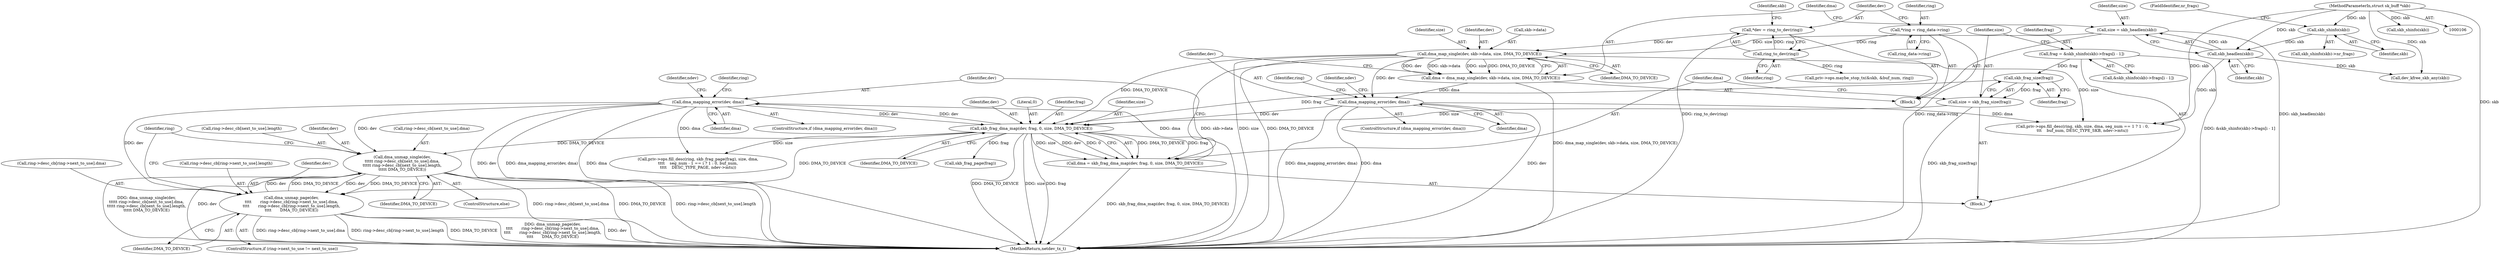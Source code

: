 digraph "0_linux_27463ad99f738ed93c7c8b3e2e5bc8c4853a2ff2_0@pointer" {
"1000395" [label="(Call,dma_unmap_single(dev,\n\t\t\t\t\t ring->desc_cb[next_to_use].dma,\n\t\t\t\t\t ring->desc_cb[next_to_use].length,\n\t\t\t\t\t DMA_TO_DEVICE))"];
"1000255" [label="(Call,dma_mapping_error(dev, dma))"];
"1000248" [label="(Call,skb_frag_dma_map(dev, frag, 0, size, DMA_TO_DEVICE))"];
"1000191" [label="(Call,dma_mapping_error(dev, dma))"];
"1000183" [label="(Call,dma_map_single(dev, skb->data, size, DMA_TO_DEVICE))"];
"1000123" [label="(Call,*dev = ring_to_dev(ring))"];
"1000125" [label="(Call,ring_to_dev(ring))"];
"1000117" [label="(Call,*ring = ring_data->ring)"];
"1000177" [label="(Call,size = skb_headlen(skb))"];
"1000179" [label="(Call,skb_headlen(skb))"];
"1000168" [label="(Call,skb_shinfo(skb))"];
"1000108" [label="(MethodParameterIn,struct sk_buff *skb)"];
"1000181" [label="(Call,dma = dma_map_single(dev, skb->data, size, DMA_TO_DEVICE))"];
"1000244" [label="(Call,skb_frag_size(frag))"];
"1000231" [label="(Call,frag = &skb_shinfo(skb)->frags[i - 1])"];
"1000242" [label="(Call,size = skb_frag_size(frag))"];
"1000246" [label="(Call,dma = skb_frag_dma_map(dev, frag, 0, size, DMA_TO_DEVICE))"];
"1000373" [label="(Call,dma_unmap_page(dev,\n\t\t\t\t       ring->desc_cb[ring->next_to_use].dma,\n\t\t\t\t       ring->desc_cb[ring->next_to_use].length,\n\t\t\t\t       DMA_TO_DEVICE))"];
"1000395" [label="(Call,dma_unmap_single(dev,\n\t\t\t\t\t ring->desc_cb[next_to_use].dma,\n\t\t\t\t\t ring->desc_cb[next_to_use].length,\n\t\t\t\t\t DMA_TO_DEVICE))"];
"1000182" [label="(Identifier,dma)"];
"1000242" [label="(Call,size = skb_frag_size(frag))"];
"1000188" [label="(Identifier,size)"];
"1000126" [label="(Identifier,ring)"];
"1000250" [label="(Identifier,frag)"];
"1000413" [label="(Call,dev_kfree_skb_any(skb))"];
"1000196" [label="(Identifier,ndev)"];
"1000243" [label="(Identifier,size)"];
"1000374" [label="(Identifier,dev)"];
"1000247" [label="(Identifier,dma)"];
"1000246" [label="(Call,dma = skb_frag_dma_map(dev, frag, 0, size, DMA_TO_DEVICE))"];
"1000411" [label="(Identifier,DMA_TO_DEVICE)"];
"1000257" [label="(Identifier,dma)"];
"1000191" [label="(Call,dma_mapping_error(dev, dma))"];
"1000177" [label="(Call,size = skb_headlen(skb))"];
"1000232" [label="(Identifier,frag)"];
"1000367" [label="(ControlStructure,if (ring->next_to_use != next_to_use))"];
"1000252" [label="(Identifier,size)"];
"1000256" [label="(Identifier,dev)"];
"1000270" [label="(Call,priv->ops.fill_desc(ring, skb_frag_page(frag), size, dma,\n\t\t\t\t    seg_num - 1 == i ? 1 : 0, buf_num,\n\t\t\t\t    DESC_TYPE_PAGE, ndev->mtu))"];
"1000167" [label="(Call,skb_shinfo(skb)->nr_frags)"];
"1000249" [label="(Identifier,dev)"];
"1000373" [label="(Call,dma_unmap_page(dev,\n\t\t\t\t       ring->desc_cb[ring->next_to_use].dma,\n\t\t\t\t       ring->desc_cb[ring->next_to_use].length,\n\t\t\t\t       DMA_TO_DEVICE))"];
"1000180" [label="(Identifier,skb)"];
"1000206" [label="(Identifier,ring)"];
"1000205" [label="(Call,priv->ops.fill_desc(ring, skb, size, dma, seg_num == 1 ? 1 : 0,\n\t\t\t    buf_num, DESC_TYPE_SKB, ndev->mtu))"];
"1000248" [label="(Call,skb_frag_dma_map(dev, frag, 0, size, DMA_TO_DEVICE))"];
"1000117" [label="(Call,*ring = ring_data->ring)"];
"1000189" [label="(Identifier,DMA_TO_DEVICE)"];
"1000251" [label="(Literal,0)"];
"1000110" [label="(Block,)"];
"1000190" [label="(ControlStructure,if (dma_mapping_error(dev, dma)))"];
"1000184" [label="(Identifier,dev)"];
"1000119" [label="(Call,ring_data->ring)"];
"1000271" [label="(Identifier,ring)"];
"1000136" [label="(Call,priv->ops.maybe_stop_tx(&skb, &buf_num, ring))"];
"1000138" [label="(Identifier,skb)"];
"1000118" [label="(Identifier,ring)"];
"1000108" [label="(MethodParameterIn,struct sk_buff *skb)"];
"1000169" [label="(Identifier,skb)"];
"1000404" [label="(Call,ring->desc_cb[next_to_use].length)"];
"1000230" [label="(Block,)"];
"1000183" [label="(Call,dma_map_single(dev, skb->data, size, DMA_TO_DEVICE))"];
"1000396" [label="(Identifier,dev)"];
"1000124" [label="(Identifier,dev)"];
"1000178" [label="(Identifier,size)"];
"1000245" [label="(Identifier,frag)"];
"1000393" [label="(Identifier,DMA_TO_DEVICE)"];
"1000375" [label="(Call,ring->desc_cb[ring->next_to_use].dma)"];
"1000125" [label="(Call,ring_to_dev(ring))"];
"1000255" [label="(Call,dma_mapping_error(dev, dma))"];
"1000168" [label="(Call,skb_shinfo(skb))"];
"1000397" [label="(Call,ring->desc_cb[next_to_use].dma)"];
"1000233" [label="(Call,&skb_shinfo(skb)->frags[i - 1])"];
"1000244" [label="(Call,skb_frag_size(frag))"];
"1000253" [label="(Identifier,DMA_TO_DEVICE)"];
"1000426" [label="(MethodReturn,netdev_tx_t)"];
"1000272" [label="(Call,skb_frag_page(frag))"];
"1000179" [label="(Call,skb_headlen(skb))"];
"1000192" [label="(Identifier,dev)"];
"1000170" [label="(FieldIdentifier,nr_frags)"];
"1000260" [label="(Identifier,ndev)"];
"1000231" [label="(Call,frag = &skb_shinfo(skb)->frags[i - 1])"];
"1000361" [label="(Identifier,ring)"];
"1000395" [label="(Call,dma_unmap_single(dev,\n\t\t\t\t\t ring->desc_cb[next_to_use].dma,\n\t\t\t\t\t ring->desc_cb[next_to_use].length,\n\t\t\t\t\t DMA_TO_DEVICE))"];
"1000394" [label="(ControlStructure,else)"];
"1000185" [label="(Call,skb->data)"];
"1000193" [label="(Identifier,dma)"];
"1000236" [label="(Call,skb_shinfo(skb))"];
"1000123" [label="(Call,*dev = ring_to_dev(ring))"];
"1000384" [label="(Call,ring->desc_cb[ring->next_to_use].length)"];
"1000181" [label="(Call,dma = dma_map_single(dev, skb->data, size, DMA_TO_DEVICE))"];
"1000254" [label="(ControlStructure,if (dma_mapping_error(dev, dma)))"];
"1000395" -> "1000394"  [label="AST: "];
"1000395" -> "1000411"  [label="CFG: "];
"1000396" -> "1000395"  [label="AST: "];
"1000397" -> "1000395"  [label="AST: "];
"1000404" -> "1000395"  [label="AST: "];
"1000411" -> "1000395"  [label="AST: "];
"1000361" -> "1000395"  [label="CFG: "];
"1000395" -> "1000426"  [label="DDG: dev"];
"1000395" -> "1000426"  [label="DDG: ring->desc_cb[next_to_use].dma"];
"1000395" -> "1000426"  [label="DDG: DMA_TO_DEVICE"];
"1000395" -> "1000426"  [label="DDG: ring->desc_cb[next_to_use].length"];
"1000395" -> "1000426"  [label="DDG: dma_unmap_single(dev,\n\t\t\t\t\t ring->desc_cb[next_to_use].dma,\n\t\t\t\t\t ring->desc_cb[next_to_use].length,\n\t\t\t\t\t DMA_TO_DEVICE)"];
"1000395" -> "1000373"  [label="DDG: dev"];
"1000395" -> "1000373"  [label="DDG: DMA_TO_DEVICE"];
"1000255" -> "1000395"  [label="DDG: dev"];
"1000373" -> "1000395"  [label="DDG: dev"];
"1000373" -> "1000395"  [label="DDG: DMA_TO_DEVICE"];
"1000248" -> "1000395"  [label="DDG: DMA_TO_DEVICE"];
"1000255" -> "1000254"  [label="AST: "];
"1000255" -> "1000257"  [label="CFG: "];
"1000256" -> "1000255"  [label="AST: "];
"1000257" -> "1000255"  [label="AST: "];
"1000260" -> "1000255"  [label="CFG: "];
"1000271" -> "1000255"  [label="CFG: "];
"1000255" -> "1000426"  [label="DDG: dma_mapping_error(dev, dma)"];
"1000255" -> "1000426"  [label="DDG: dma"];
"1000255" -> "1000426"  [label="DDG: dev"];
"1000255" -> "1000248"  [label="DDG: dev"];
"1000248" -> "1000255"  [label="DDG: dev"];
"1000246" -> "1000255"  [label="DDG: dma"];
"1000255" -> "1000270"  [label="DDG: dma"];
"1000255" -> "1000373"  [label="DDG: dev"];
"1000248" -> "1000246"  [label="AST: "];
"1000248" -> "1000253"  [label="CFG: "];
"1000249" -> "1000248"  [label="AST: "];
"1000250" -> "1000248"  [label="AST: "];
"1000251" -> "1000248"  [label="AST: "];
"1000252" -> "1000248"  [label="AST: "];
"1000253" -> "1000248"  [label="AST: "];
"1000246" -> "1000248"  [label="CFG: "];
"1000248" -> "1000426"  [label="DDG: DMA_TO_DEVICE"];
"1000248" -> "1000426"  [label="DDG: size"];
"1000248" -> "1000426"  [label="DDG: frag"];
"1000248" -> "1000246"  [label="DDG: DMA_TO_DEVICE"];
"1000248" -> "1000246"  [label="DDG: frag"];
"1000248" -> "1000246"  [label="DDG: size"];
"1000248" -> "1000246"  [label="DDG: dev"];
"1000248" -> "1000246"  [label="DDG: 0"];
"1000191" -> "1000248"  [label="DDG: dev"];
"1000244" -> "1000248"  [label="DDG: frag"];
"1000242" -> "1000248"  [label="DDG: size"];
"1000183" -> "1000248"  [label="DDG: DMA_TO_DEVICE"];
"1000248" -> "1000272"  [label="DDG: frag"];
"1000248" -> "1000270"  [label="DDG: size"];
"1000248" -> "1000373"  [label="DDG: DMA_TO_DEVICE"];
"1000191" -> "1000190"  [label="AST: "];
"1000191" -> "1000193"  [label="CFG: "];
"1000192" -> "1000191"  [label="AST: "];
"1000193" -> "1000191"  [label="AST: "];
"1000196" -> "1000191"  [label="CFG: "];
"1000206" -> "1000191"  [label="CFG: "];
"1000191" -> "1000426"  [label="DDG: dma_mapping_error(dev, dma)"];
"1000191" -> "1000426"  [label="DDG: dma"];
"1000191" -> "1000426"  [label="DDG: dev"];
"1000183" -> "1000191"  [label="DDG: dev"];
"1000181" -> "1000191"  [label="DDG: dma"];
"1000191" -> "1000205"  [label="DDG: dma"];
"1000183" -> "1000181"  [label="AST: "];
"1000183" -> "1000189"  [label="CFG: "];
"1000184" -> "1000183"  [label="AST: "];
"1000185" -> "1000183"  [label="AST: "];
"1000188" -> "1000183"  [label="AST: "];
"1000189" -> "1000183"  [label="AST: "];
"1000181" -> "1000183"  [label="CFG: "];
"1000183" -> "1000426"  [label="DDG: skb->data"];
"1000183" -> "1000426"  [label="DDG: size"];
"1000183" -> "1000426"  [label="DDG: DMA_TO_DEVICE"];
"1000183" -> "1000181"  [label="DDG: dev"];
"1000183" -> "1000181"  [label="DDG: skb->data"];
"1000183" -> "1000181"  [label="DDG: size"];
"1000183" -> "1000181"  [label="DDG: DMA_TO_DEVICE"];
"1000123" -> "1000183"  [label="DDG: dev"];
"1000177" -> "1000183"  [label="DDG: size"];
"1000183" -> "1000205"  [label="DDG: size"];
"1000123" -> "1000110"  [label="AST: "];
"1000123" -> "1000125"  [label="CFG: "];
"1000124" -> "1000123"  [label="AST: "];
"1000125" -> "1000123"  [label="AST: "];
"1000138" -> "1000123"  [label="CFG: "];
"1000123" -> "1000426"  [label="DDG: ring_to_dev(ring)"];
"1000125" -> "1000123"  [label="DDG: ring"];
"1000125" -> "1000126"  [label="CFG: "];
"1000126" -> "1000125"  [label="AST: "];
"1000117" -> "1000125"  [label="DDG: ring"];
"1000125" -> "1000136"  [label="DDG: ring"];
"1000117" -> "1000110"  [label="AST: "];
"1000117" -> "1000119"  [label="CFG: "];
"1000118" -> "1000117"  [label="AST: "];
"1000119" -> "1000117"  [label="AST: "];
"1000124" -> "1000117"  [label="CFG: "];
"1000117" -> "1000426"  [label="DDG: ring_data->ring"];
"1000177" -> "1000110"  [label="AST: "];
"1000177" -> "1000179"  [label="CFG: "];
"1000178" -> "1000177"  [label="AST: "];
"1000179" -> "1000177"  [label="AST: "];
"1000182" -> "1000177"  [label="CFG: "];
"1000177" -> "1000426"  [label="DDG: skb_headlen(skb)"];
"1000179" -> "1000177"  [label="DDG: skb"];
"1000179" -> "1000180"  [label="CFG: "];
"1000180" -> "1000179"  [label="AST: "];
"1000168" -> "1000179"  [label="DDG: skb"];
"1000108" -> "1000179"  [label="DDG: skb"];
"1000179" -> "1000205"  [label="DDG: skb"];
"1000179" -> "1000413"  [label="DDG: skb"];
"1000168" -> "1000167"  [label="AST: "];
"1000168" -> "1000169"  [label="CFG: "];
"1000169" -> "1000168"  [label="AST: "];
"1000170" -> "1000168"  [label="CFG: "];
"1000108" -> "1000168"  [label="DDG: skb"];
"1000108" -> "1000106"  [label="AST: "];
"1000108" -> "1000426"  [label="DDG: skb"];
"1000108" -> "1000205"  [label="DDG: skb"];
"1000108" -> "1000236"  [label="DDG: skb"];
"1000108" -> "1000413"  [label="DDG: skb"];
"1000181" -> "1000110"  [label="AST: "];
"1000182" -> "1000181"  [label="AST: "];
"1000192" -> "1000181"  [label="CFG: "];
"1000181" -> "1000426"  [label="DDG: dma_map_single(dev, skb->data, size, DMA_TO_DEVICE)"];
"1000244" -> "1000242"  [label="AST: "];
"1000244" -> "1000245"  [label="CFG: "];
"1000245" -> "1000244"  [label="AST: "];
"1000242" -> "1000244"  [label="CFG: "];
"1000244" -> "1000242"  [label="DDG: frag"];
"1000231" -> "1000244"  [label="DDG: frag"];
"1000231" -> "1000230"  [label="AST: "];
"1000231" -> "1000233"  [label="CFG: "];
"1000232" -> "1000231"  [label="AST: "];
"1000233" -> "1000231"  [label="AST: "];
"1000243" -> "1000231"  [label="CFG: "];
"1000231" -> "1000426"  [label="DDG: &skb_shinfo(skb)->frags[i - 1]"];
"1000242" -> "1000230"  [label="AST: "];
"1000243" -> "1000242"  [label="AST: "];
"1000247" -> "1000242"  [label="CFG: "];
"1000242" -> "1000426"  [label="DDG: skb_frag_size(frag)"];
"1000246" -> "1000230"  [label="AST: "];
"1000247" -> "1000246"  [label="AST: "];
"1000256" -> "1000246"  [label="CFG: "];
"1000246" -> "1000426"  [label="DDG: skb_frag_dma_map(dev, frag, 0, size, DMA_TO_DEVICE)"];
"1000373" -> "1000367"  [label="AST: "];
"1000373" -> "1000393"  [label="CFG: "];
"1000374" -> "1000373"  [label="AST: "];
"1000375" -> "1000373"  [label="AST: "];
"1000384" -> "1000373"  [label="AST: "];
"1000393" -> "1000373"  [label="AST: "];
"1000361" -> "1000373"  [label="CFG: "];
"1000373" -> "1000426"  [label="DDG: ring->desc_cb[ring->next_to_use].dma"];
"1000373" -> "1000426"  [label="DDG: ring->desc_cb[ring->next_to_use].length"];
"1000373" -> "1000426"  [label="DDG: DMA_TO_DEVICE"];
"1000373" -> "1000426"  [label="DDG: dma_unmap_page(dev,\n\t\t\t\t       ring->desc_cb[ring->next_to_use].dma,\n\t\t\t\t       ring->desc_cb[ring->next_to_use].length,\n\t\t\t\t       DMA_TO_DEVICE)"];
"1000373" -> "1000426"  [label="DDG: dev"];
}
